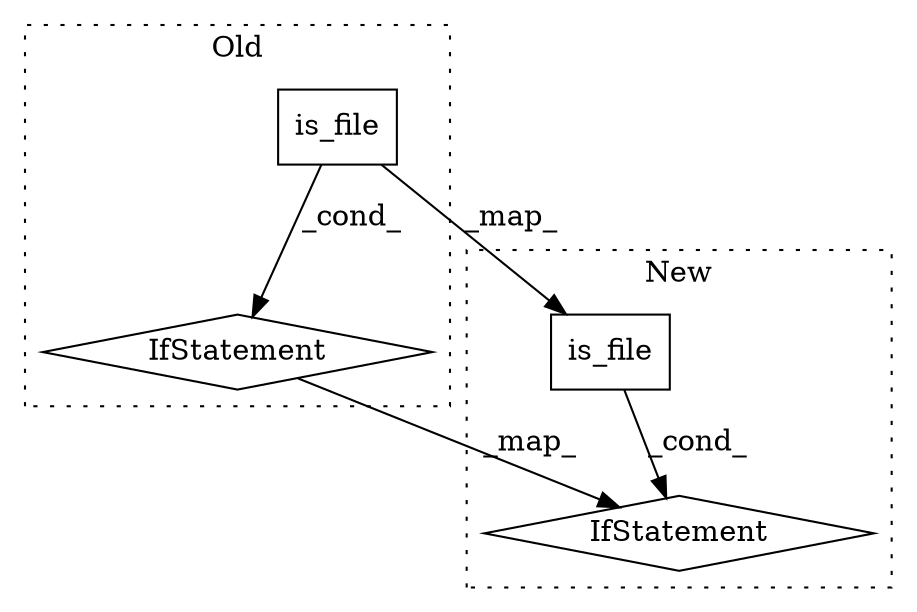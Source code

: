 digraph G {
subgraph cluster0 {
1 [label="is_file" a="32" s="1009" l="9" shape="box"];
3 [label="IfStatement" a="25" s="998,1091" l="4,2" shape="diamond"];
label = "Old";
style="dotted";
}
subgraph cluster1 {
2 [label="is_file" a="32" s="1075" l="9" shape="box"];
4 [label="IfStatement" a="25" s="1065,1157" l="4,2" shape="diamond"];
label = "New";
style="dotted";
}
1 -> 2 [label="_map_"];
1 -> 3 [label="_cond_"];
2 -> 4 [label="_cond_"];
3 -> 4 [label="_map_"];
}